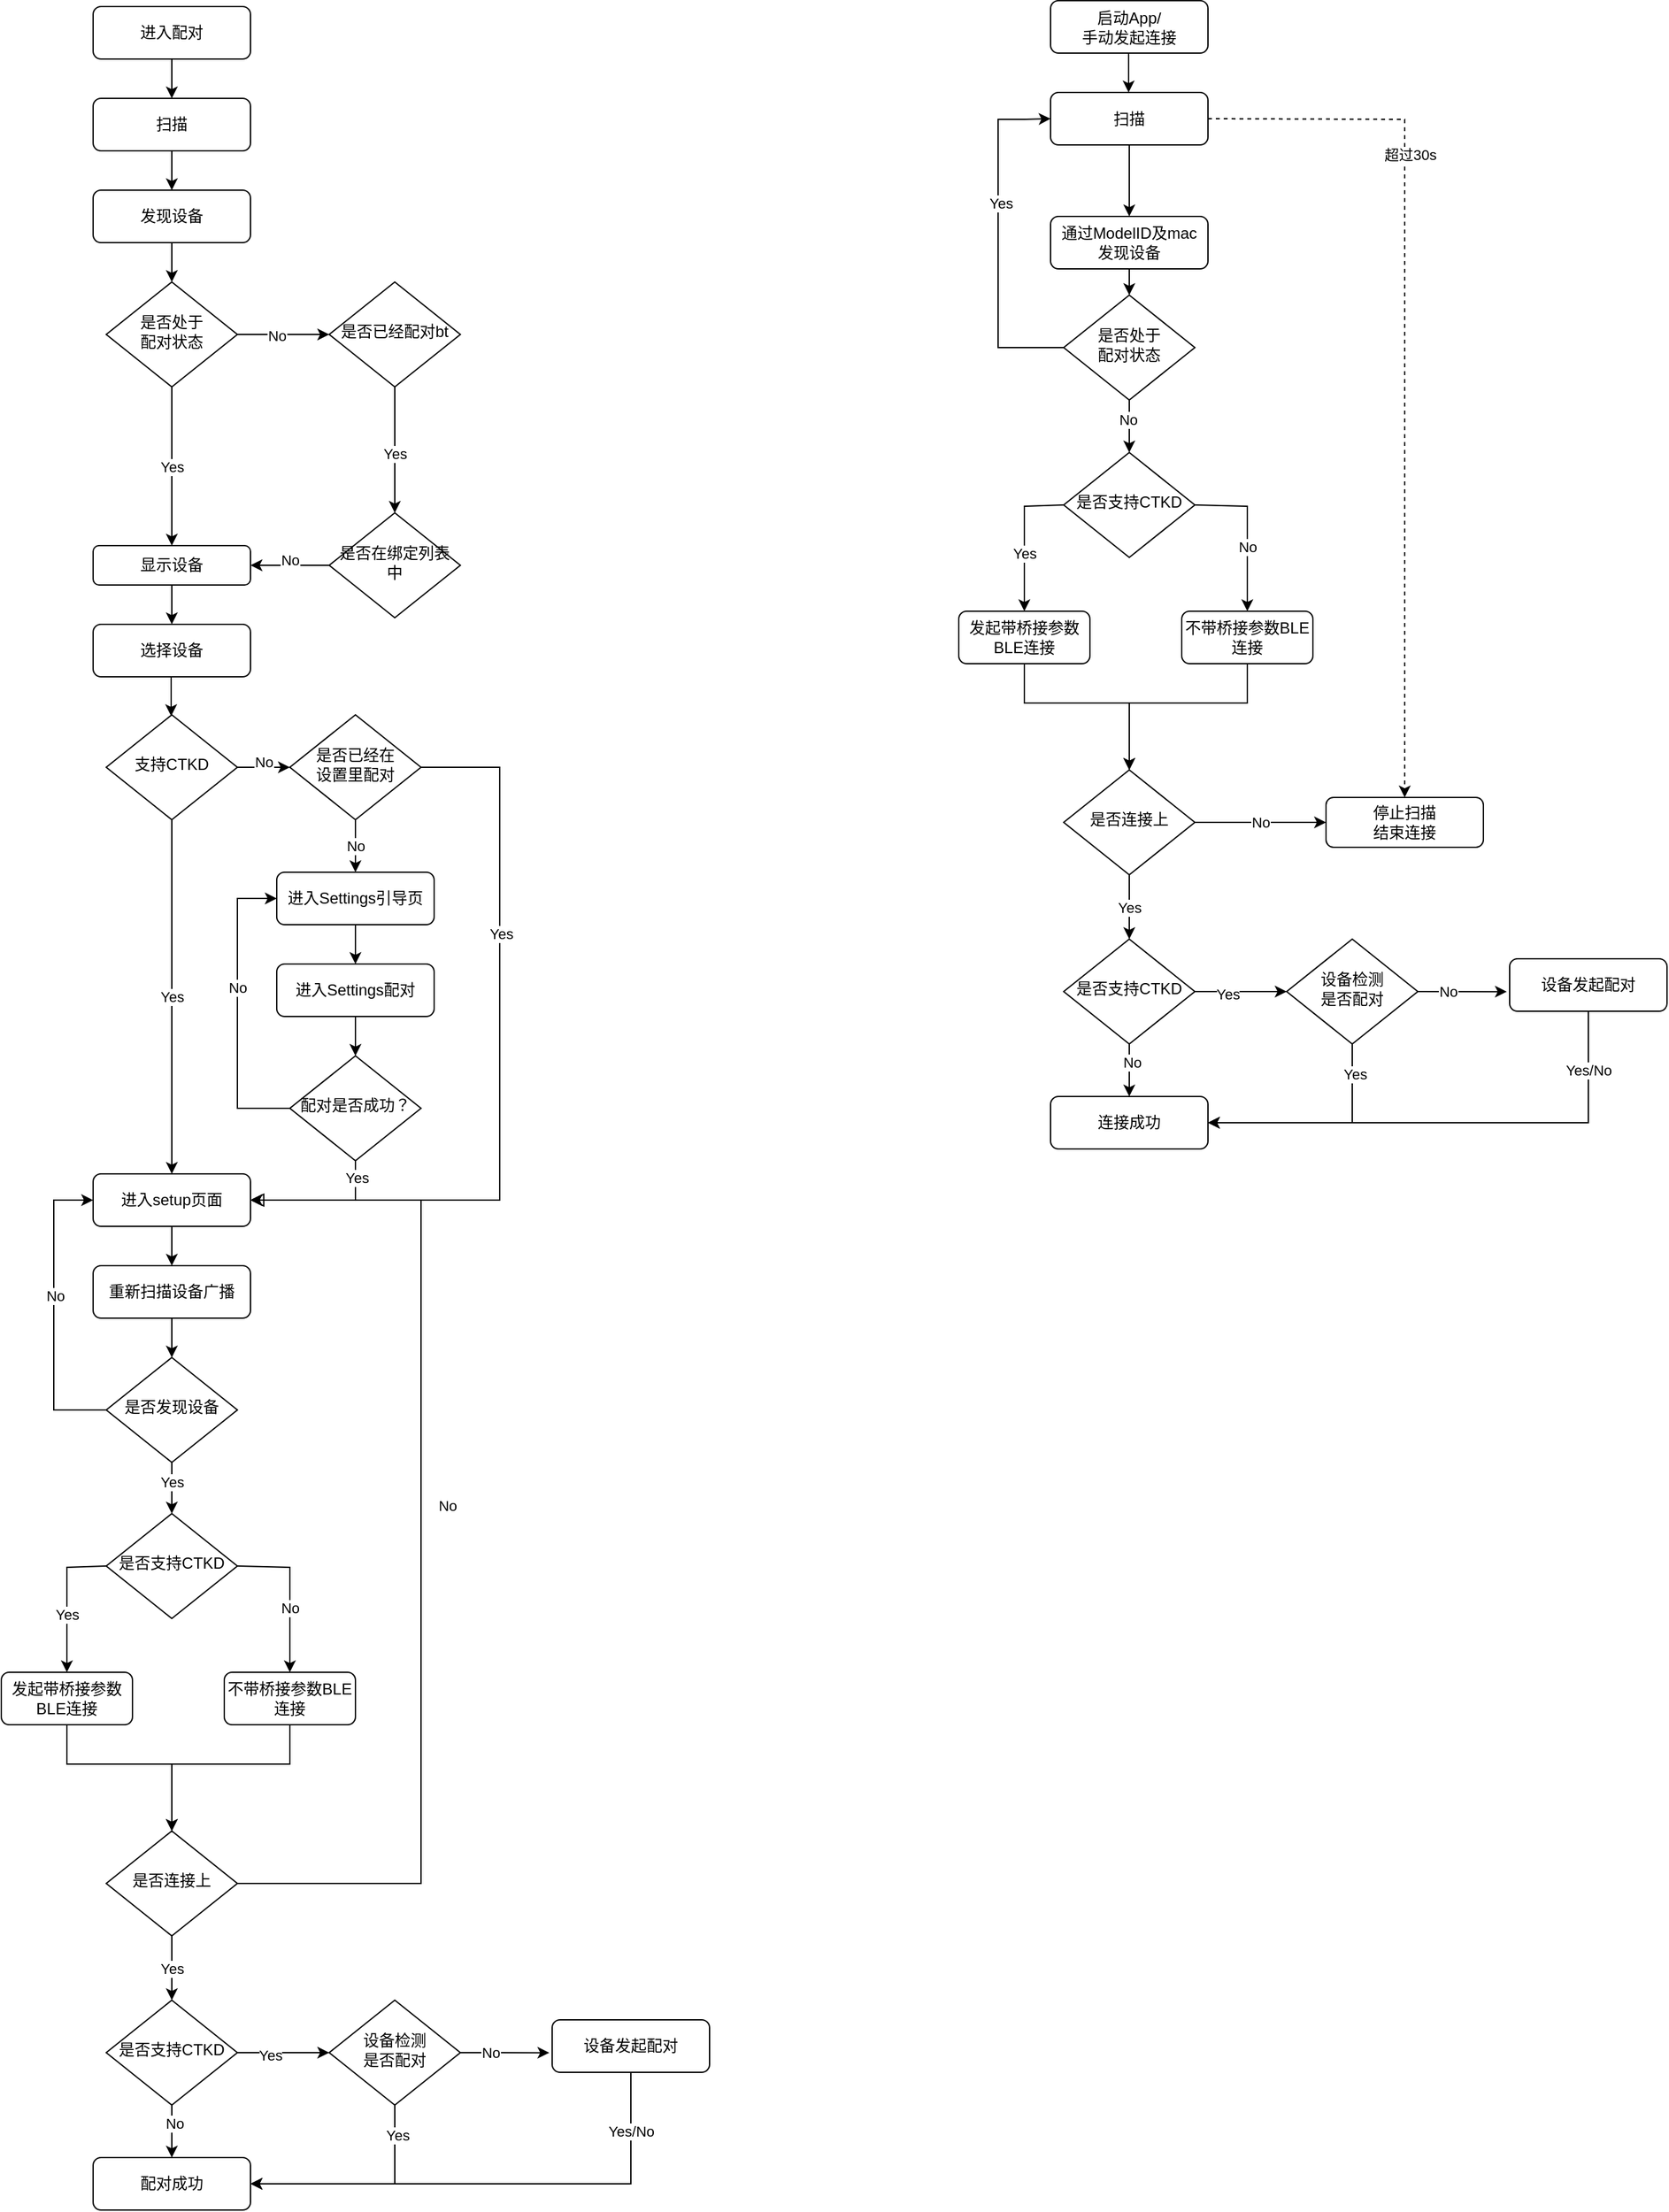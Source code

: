 <mxfile version="20.2.6" type="github">
  <diagram id="C5RBs43oDa-KdzZeNtuy" name="Page-1">
    <mxGraphModel dx="1826" dy="659" grid="1" gridSize="10" guides="1" tooltips="1" connect="1" arrows="1" fold="1" page="1" pageScale="1" pageWidth="827" pageHeight="1169" math="0" shadow="0">
      <root>
        <mxCell id="WIyWlLk6GJQsqaUBKTNV-0" />
        <mxCell id="WIyWlLk6GJQsqaUBKTNV-1" parent="WIyWlLk6GJQsqaUBKTNV-0" />
        <mxCell id="WIyWlLk6GJQsqaUBKTNV-3" value="进入配对" style="rounded=1;whiteSpace=wrap;html=1;fontSize=12;glass=0;strokeWidth=1;shadow=0;" parent="WIyWlLk6GJQsqaUBKTNV-1" vertex="1">
          <mxGeometry x="50" y="20" width="120" height="40" as="geometry" />
        </mxCell>
        <mxCell id="WIyWlLk6GJQsqaUBKTNV-7" value="扫描" style="rounded=1;whiteSpace=wrap;html=1;fontSize=12;glass=0;strokeWidth=1;shadow=0;" parent="WIyWlLk6GJQsqaUBKTNV-1" vertex="1">
          <mxGeometry x="50" y="90" width="120" height="40" as="geometry" />
        </mxCell>
        <mxCell id="WIyWlLk6GJQsqaUBKTNV-12" value="发现设备" style="rounded=1;whiteSpace=wrap;html=1;fontSize=12;glass=0;strokeWidth=1;shadow=0;" parent="WIyWlLk6GJQsqaUBKTNV-1" vertex="1">
          <mxGeometry x="50" y="160" width="120" height="40" as="geometry" />
        </mxCell>
        <mxCell id="JDahFaJjdOal1qp7ZXFm-0" value="进入setup页面" style="rounded=1;whiteSpace=wrap;html=1;fontSize=12;glass=0;strokeWidth=1;shadow=0;" parent="WIyWlLk6GJQsqaUBKTNV-1" vertex="1">
          <mxGeometry x="50" y="910" width="120" height="40" as="geometry" />
        </mxCell>
        <mxCell id="JDahFaJjdOal1qp7ZXFm-1" value="选择设备" style="rounded=1;whiteSpace=wrap;html=1;fontSize=12;glass=0;strokeWidth=1;shadow=0;" parent="WIyWlLk6GJQsqaUBKTNV-1" vertex="1">
          <mxGeometry x="50" y="491" width="120" height="40" as="geometry" />
        </mxCell>
        <mxCell id="JDahFaJjdOal1qp7ZXFm-2" value="发起带桥接参数BLE连接" style="rounded=1;whiteSpace=wrap;html=1;fontSize=12;glass=0;strokeWidth=1;shadow=0;" parent="WIyWlLk6GJQsqaUBKTNV-1" vertex="1">
          <mxGeometry x="-20" y="1290" width="100" height="40" as="geometry" />
        </mxCell>
        <mxCell id="JDahFaJjdOal1qp7ZXFm-3" value="设备发起配对" style="rounded=1;whiteSpace=wrap;html=1;fontSize=12;glass=0;strokeWidth=1;shadow=0;" parent="WIyWlLk6GJQsqaUBKTNV-1" vertex="1">
          <mxGeometry x="400" y="1555" width="120" height="40" as="geometry" />
        </mxCell>
        <mxCell id="JDahFaJjdOal1qp7ZXFm-4" value="是否连接上" style="rhombus;whiteSpace=wrap;html=1;shadow=0;fontFamily=Helvetica;fontSize=12;align=center;strokeWidth=1;spacing=6;spacingTop=-4;" parent="WIyWlLk6GJQsqaUBKTNV-1" vertex="1">
          <mxGeometry x="60" y="1411" width="100" height="80" as="geometry" />
        </mxCell>
        <mxCell id="JDahFaJjdOal1qp7ZXFm-11" value="No" style="rounded=0;html=1;jettySize=auto;orthogonalLoop=1;fontSize=11;endArrow=block;endFill=0;endSize=8;strokeWidth=1;shadow=0;labelBackgroundColor=none;edgeStyle=orthogonalEdgeStyle;entryX=1;entryY=0.5;entryDx=0;entryDy=0;exitX=1;exitY=0.5;exitDx=0;exitDy=0;" parent="WIyWlLk6GJQsqaUBKTNV-1" source="JDahFaJjdOal1qp7ZXFm-4" target="JDahFaJjdOal1qp7ZXFm-0" edge="1">
          <mxGeometry x="0.083" y="-20" relative="1" as="geometry">
            <mxPoint as="offset" />
            <mxPoint x="410" y="1070" as="sourcePoint" />
            <mxPoint x="320" y="940" as="targetPoint" />
            <Array as="points">
              <mxPoint x="300" y="1451" />
              <mxPoint x="300" y="930" />
            </Array>
          </mxGeometry>
        </mxCell>
        <mxCell id="JDahFaJjdOal1qp7ZXFm-13" value="" style="endArrow=classic;html=1;rounded=0;exitX=0.5;exitY=1;exitDx=0;exitDy=0;entryX=0.5;entryY=0;entryDx=0;entryDy=0;" parent="WIyWlLk6GJQsqaUBKTNV-1" edge="1">
          <mxGeometry width="50" height="50" relative="1" as="geometry">
            <mxPoint x="109.5" y="531" as="sourcePoint" />
            <mxPoint x="109.5" y="561" as="targetPoint" />
          </mxGeometry>
        </mxCell>
        <mxCell id="JDahFaJjdOal1qp7ZXFm-15" value="" style="endArrow=classic;html=1;rounded=0;exitX=0.5;exitY=1;exitDx=0;exitDy=0;" parent="WIyWlLk6GJQsqaUBKTNV-1" source="JDahFaJjdOal1qp7ZXFm-0" edge="1">
          <mxGeometry width="50" height="50" relative="1" as="geometry">
            <mxPoint x="109.5" y="960" as="sourcePoint" />
            <mxPoint x="110" y="980" as="targetPoint" />
          </mxGeometry>
        </mxCell>
        <mxCell id="JDahFaJjdOal1qp7ZXFm-17" value="" style="endArrow=classic;html=1;rounded=0;entryX=0.5;entryY=0;entryDx=0;entryDy=0;exitX=0.5;exitY=1;exitDx=0;exitDy=0;" parent="WIyWlLk6GJQsqaUBKTNV-1" source="JDahFaJjdOal1qp7ZXFm-2" target="JDahFaJjdOal1qp7ZXFm-4" edge="1">
          <mxGeometry width="50" height="50" relative="1" as="geometry">
            <mxPoint x="40" y="1451" as="sourcePoint" />
            <mxPoint x="50" y="1421" as="targetPoint" />
            <Array as="points">
              <mxPoint x="30" y="1360" />
              <mxPoint x="110" y="1360" />
            </Array>
          </mxGeometry>
        </mxCell>
        <mxCell id="JDahFaJjdOal1qp7ZXFm-18" value="" style="endArrow=classic;html=1;rounded=0;exitX=0.5;exitY=1;exitDx=0;exitDy=0;entryX=0.5;entryY=0;entryDx=0;entryDy=0;" parent="WIyWlLk6GJQsqaUBKTNV-1" edge="1" target="WIyWlLk6GJQsqaUBKTNV-12" source="WIyWlLk6GJQsqaUBKTNV-7">
          <mxGeometry width="50" height="50" relative="1" as="geometry">
            <mxPoint x="109.5" y="190" as="sourcePoint" />
            <mxPoint x="109.5" y="220" as="targetPoint" />
            <Array as="points" />
          </mxGeometry>
        </mxCell>
        <mxCell id="JDahFaJjdOal1qp7ZXFm-19" value="" style="endArrow=classic;html=1;rounded=0;exitX=0.5;exitY=1;exitDx=0;exitDy=0;entryX=0.5;entryY=0;entryDx=0;entryDy=0;" parent="WIyWlLk6GJQsqaUBKTNV-1" edge="1" target="WIyWlLk6GJQsqaUBKTNV-7" source="WIyWlLk6GJQsqaUBKTNV-3">
          <mxGeometry width="50" height="50" relative="1" as="geometry">
            <mxPoint x="100" y="80" as="sourcePoint" />
            <mxPoint x="100" y="110" as="targetPoint" />
            <Array as="points">
              <mxPoint x="110" y="90" />
            </Array>
          </mxGeometry>
        </mxCell>
        <mxCell id="JDahFaJjdOal1qp7ZXFm-22" value="" style="edgeStyle=orthogonalEdgeStyle;rounded=0;orthogonalLoop=1;jettySize=auto;html=1;exitX=1;exitY=0.5;exitDx=0;exitDy=0;entryX=0;entryY=0.5;entryDx=0;entryDy=0;" parent="WIyWlLk6GJQsqaUBKTNV-1" source="qtjBb-sVMUCp3kseucAO-53" edge="1" target="JDahFaJjdOal1qp7ZXFm-20">
          <mxGeometry relative="1" as="geometry">
            <mxPoint x="270" y="1480" as="sourcePoint" />
            <mxPoint x="269.5" y="1520" as="targetPoint" />
          </mxGeometry>
        </mxCell>
        <mxCell id="JDahFaJjdOal1qp7ZXFm-26" value="Yes" style="edgeLabel;html=1;align=center;verticalAlign=middle;resizable=0;points=[];" parent="JDahFaJjdOal1qp7ZXFm-22" vertex="1" connectable="0">
          <mxGeometry x="-0.284" y="-1" relative="1" as="geometry">
            <mxPoint y="1" as="offset" />
          </mxGeometry>
        </mxCell>
        <mxCell id="JDahFaJjdOal1qp7ZXFm-20" value="设备检测&lt;br&gt;是否配对" style="rhombus;whiteSpace=wrap;html=1;shadow=0;fontFamily=Helvetica;fontSize=12;align=center;strokeWidth=1;spacing=6;spacingTop=-4;" parent="WIyWlLk6GJQsqaUBKTNV-1" vertex="1">
          <mxGeometry x="230" y="1540" width="100" height="80" as="geometry" />
        </mxCell>
        <mxCell id="JDahFaJjdOal1qp7ZXFm-27" value="" style="endArrow=classic;html=1;rounded=0;exitX=1;exitY=0.5;exitDx=0;exitDy=0;entryX=-0.018;entryY=0.627;entryDx=0;entryDy=0;entryPerimeter=0;" parent="WIyWlLk6GJQsqaUBKTNV-1" source="JDahFaJjdOal1qp7ZXFm-20" target="JDahFaJjdOal1qp7ZXFm-3" edge="1">
          <mxGeometry width="50" height="50" relative="1" as="geometry">
            <mxPoint x="350" y="1580" as="sourcePoint" />
            <mxPoint x="370" y="1560" as="targetPoint" />
          </mxGeometry>
        </mxCell>
        <mxCell id="JDahFaJjdOal1qp7ZXFm-29" value="No" style="edgeLabel;html=1;align=center;verticalAlign=middle;resizable=0;points=[];" parent="JDahFaJjdOal1qp7ZXFm-27" vertex="1" connectable="0">
          <mxGeometry x="-0.32" y="1" relative="1" as="geometry">
            <mxPoint y="1" as="offset" />
          </mxGeometry>
        </mxCell>
        <mxCell id="JDahFaJjdOal1qp7ZXFm-30" value="" style="endArrow=classic;html=1;rounded=0;exitX=0.5;exitY=1;exitDx=0;exitDy=0;" parent="WIyWlLk6GJQsqaUBKTNV-1" source="JDahFaJjdOal1qp7ZXFm-3" edge="1">
          <mxGeometry width="50" height="50" relative="1" as="geometry">
            <mxPoint x="430" y="1580" as="sourcePoint" />
            <mxPoint x="170" y="1680" as="targetPoint" />
            <Array as="points">
              <mxPoint x="460" y="1680" />
            </Array>
          </mxGeometry>
        </mxCell>
        <mxCell id="JDahFaJjdOal1qp7ZXFm-31" value="Yes/No" style="edgeLabel;html=1;align=center;verticalAlign=middle;resizable=0;points=[];" parent="JDahFaJjdOal1qp7ZXFm-30" vertex="1" connectable="0">
          <mxGeometry x="-0.439" y="-1" relative="1" as="geometry">
            <mxPoint x="20" y="-39" as="offset" />
          </mxGeometry>
        </mxCell>
        <mxCell id="JDahFaJjdOal1qp7ZXFm-32" value="启动App/&lt;br&gt;手动发起连接" style="rounded=1;whiteSpace=wrap;html=1;fontSize=12;glass=0;strokeWidth=1;shadow=0;" parent="WIyWlLk6GJQsqaUBKTNV-1" vertex="1">
          <mxGeometry x="780" y="15.5" width="120" height="40" as="geometry" />
        </mxCell>
        <mxCell id="JDahFaJjdOal1qp7ZXFm-33" value="扫描" style="rounded=1;whiteSpace=wrap;html=1;fontSize=12;glass=0;strokeWidth=1;shadow=0;" parent="WIyWlLk6GJQsqaUBKTNV-1" vertex="1">
          <mxGeometry x="780" y="85.5" width="120" height="40" as="geometry" />
        </mxCell>
        <mxCell id="JDahFaJjdOal1qp7ZXFm-34" value="通过ModelID及mac&lt;br&gt;发现设备" style="rounded=1;whiteSpace=wrap;html=1;fontSize=12;glass=0;strokeWidth=1;shadow=0;" parent="WIyWlLk6GJQsqaUBKTNV-1" vertex="1">
          <mxGeometry x="780" y="180" width="120" height="40" as="geometry" />
        </mxCell>
        <mxCell id="JDahFaJjdOal1qp7ZXFm-44" value="" style="endArrow=classic;html=1;rounded=0;exitX=0.5;exitY=1;exitDx=0;exitDy=0;entryX=0.5;entryY=0;entryDx=0;entryDy=0;" parent="WIyWlLk6GJQsqaUBKTNV-1" source="JDahFaJjdOal1qp7ZXFm-34" edge="1">
          <mxGeometry width="50" height="50" relative="1" as="geometry">
            <mxPoint x="940" y="290" as="sourcePoint" />
            <mxPoint x="840" y="240" as="targetPoint" />
          </mxGeometry>
        </mxCell>
        <mxCell id="JDahFaJjdOal1qp7ZXFm-49" value="" style="endArrow=classic;html=1;rounded=0;exitX=0.5;exitY=1;exitDx=0;exitDy=0;entryX=0.5;entryY=0;entryDx=0;entryDy=0;" parent="WIyWlLk6GJQsqaUBKTNV-1" edge="1">
          <mxGeometry width="50" height="50" relative="1" as="geometry">
            <mxPoint x="839.5" y="55.5" as="sourcePoint" />
            <mxPoint x="839.5" y="85.5" as="targetPoint" />
          </mxGeometry>
        </mxCell>
        <mxCell id="qtjBb-sVMUCp3kseucAO-0" value="是否处于&lt;br&gt;配对状态" style="rhombus;whiteSpace=wrap;html=1;shadow=0;fontFamily=Helvetica;fontSize=12;align=center;strokeWidth=1;spacing=6;spacingTop=-4;" vertex="1" parent="WIyWlLk6GJQsqaUBKTNV-1">
          <mxGeometry x="60" y="230" width="100" height="80" as="geometry" />
        </mxCell>
        <mxCell id="qtjBb-sVMUCp3kseucAO-1" value="" style="endArrow=classic;html=1;rounded=0;exitX=0.5;exitY=1;exitDx=0;exitDy=0;entryX=0.5;entryY=0;entryDx=0;entryDy=0;" edge="1" parent="WIyWlLk6GJQsqaUBKTNV-1" source="WIyWlLk6GJQsqaUBKTNV-12" target="qtjBb-sVMUCp3kseucAO-0">
          <mxGeometry width="50" height="50" relative="1" as="geometry">
            <mxPoint x="120" y="140" as="sourcePoint" />
            <mxPoint x="120" y="170" as="targetPoint" />
            <Array as="points" />
          </mxGeometry>
        </mxCell>
        <mxCell id="qtjBb-sVMUCp3kseucAO-6" value="是否已经配对bt" style="rhombus;whiteSpace=wrap;html=1;shadow=0;fontFamily=Helvetica;fontSize=12;align=center;strokeWidth=1;spacing=6;spacingTop=-4;" vertex="1" parent="WIyWlLk6GJQsqaUBKTNV-1">
          <mxGeometry x="230" y="230" width="100" height="80" as="geometry" />
        </mxCell>
        <mxCell id="qtjBb-sVMUCp3kseucAO-7" value="显示设备" style="rounded=1;whiteSpace=wrap;html=1;fontSize=12;glass=0;strokeWidth=1;shadow=0;" vertex="1" parent="WIyWlLk6GJQsqaUBKTNV-1">
          <mxGeometry x="50" y="431" width="120" height="30" as="geometry" />
        </mxCell>
        <mxCell id="qtjBb-sVMUCp3kseucAO-8" value="" style="endArrow=classic;html=1;rounded=0;exitX=0.5;exitY=1;exitDx=0;exitDy=0;entryX=0.5;entryY=0;entryDx=0;entryDy=0;" edge="1" parent="WIyWlLk6GJQsqaUBKTNV-1" source="qtjBb-sVMUCp3kseucAO-7" target="JDahFaJjdOal1qp7ZXFm-1">
          <mxGeometry width="50" height="50" relative="1" as="geometry">
            <mxPoint x="130" y="466" as="sourcePoint" />
            <mxPoint x="130" y="496" as="targetPoint" />
          </mxGeometry>
        </mxCell>
        <mxCell id="qtjBb-sVMUCp3kseucAO-9" value="Yes" style="endArrow=classic;html=1;rounded=0;entryX=0.5;entryY=0;entryDx=0;entryDy=0;" edge="1" parent="WIyWlLk6GJQsqaUBKTNV-1" target="qtjBb-sVMUCp3kseucAO-7">
          <mxGeometry width="50" height="50" relative="1" as="geometry">
            <mxPoint x="110" y="310" as="sourcePoint" />
            <mxPoint x="110" y="350" as="targetPoint" />
            <Array as="points">
              <mxPoint x="110" y="310" />
            </Array>
          </mxGeometry>
        </mxCell>
        <mxCell id="qtjBb-sVMUCp3kseucAO-10" value="" style="endArrow=classic;html=1;rounded=0;exitX=1;exitY=0.5;exitDx=0;exitDy=0;entryX=0;entryY=0.5;entryDx=0;entryDy=0;" edge="1" parent="WIyWlLk6GJQsqaUBKTNV-1" source="qtjBb-sVMUCp3kseucAO-0" target="qtjBb-sVMUCp3kseucAO-6">
          <mxGeometry width="50" height="50" relative="1" as="geometry">
            <mxPoint x="240" y="450" as="sourcePoint" />
            <mxPoint x="290" y="400" as="targetPoint" />
          </mxGeometry>
        </mxCell>
        <mxCell id="qtjBb-sVMUCp3kseucAO-12" value="No" style="edgeLabel;html=1;align=center;verticalAlign=middle;resizable=0;points=[];" vertex="1" connectable="0" parent="qtjBb-sVMUCp3kseucAO-10">
          <mxGeometry x="-0.15" relative="1" as="geometry">
            <mxPoint y="1" as="offset" />
          </mxGeometry>
        </mxCell>
        <mxCell id="qtjBb-sVMUCp3kseucAO-11" value="" style="endArrow=classic;html=1;rounded=0;exitX=0.5;exitY=1;exitDx=0;exitDy=0;entryX=0.5;entryY=0;entryDx=0;entryDy=0;" edge="1" parent="WIyWlLk6GJQsqaUBKTNV-1" source="qtjBb-sVMUCp3kseucAO-6" target="qtjBb-sVMUCp3kseucAO-14">
          <mxGeometry width="50" height="50" relative="1" as="geometry">
            <mxPoint x="240" y="450" as="sourcePoint" />
            <mxPoint x="290" y="400" as="targetPoint" />
            <Array as="points">
              <mxPoint x="280" y="365" />
            </Array>
          </mxGeometry>
        </mxCell>
        <mxCell id="qtjBb-sVMUCp3kseucAO-13" value="Yes" style="edgeLabel;html=1;align=center;verticalAlign=middle;resizable=0;points=[];" vertex="1" connectable="0" parent="qtjBb-sVMUCp3kseucAO-11">
          <mxGeometry x="-0.578" y="-2" relative="1" as="geometry">
            <mxPoint x="2" y="30" as="offset" />
          </mxGeometry>
        </mxCell>
        <mxCell id="qtjBb-sVMUCp3kseucAO-14" value="是否在绑定列表中" style="rhombus;whiteSpace=wrap;html=1;shadow=0;fontFamily=Helvetica;fontSize=12;align=center;strokeWidth=1;spacing=6;spacingTop=-4;" vertex="1" parent="WIyWlLk6GJQsqaUBKTNV-1">
          <mxGeometry x="230" y="406" width="100" height="80" as="geometry" />
        </mxCell>
        <mxCell id="qtjBb-sVMUCp3kseucAO-15" value="" style="endArrow=classic;html=1;rounded=0;exitX=0;exitY=0.5;exitDx=0;exitDy=0;entryX=1;entryY=0.5;entryDx=0;entryDy=0;" edge="1" parent="WIyWlLk6GJQsqaUBKTNV-1" source="qtjBb-sVMUCp3kseucAO-14" target="qtjBb-sVMUCp3kseucAO-7">
          <mxGeometry width="50" height="50" relative="1" as="geometry">
            <mxPoint x="240" y="440" as="sourcePoint" />
            <mxPoint x="290" y="390" as="targetPoint" />
          </mxGeometry>
        </mxCell>
        <mxCell id="qtjBb-sVMUCp3kseucAO-16" value="No" style="edgeLabel;html=1;align=center;verticalAlign=middle;resizable=0;points=[];" vertex="1" connectable="0" parent="qtjBb-sVMUCp3kseucAO-15">
          <mxGeometry y="-4" relative="1" as="geometry">
            <mxPoint as="offset" />
          </mxGeometry>
        </mxCell>
        <mxCell id="qtjBb-sVMUCp3kseucAO-17" value="支持CTKD" style="rhombus;whiteSpace=wrap;html=1;shadow=0;fontFamily=Helvetica;fontSize=12;align=center;strokeWidth=1;spacing=6;spacingTop=-4;" vertex="1" parent="WIyWlLk6GJQsqaUBKTNV-1">
          <mxGeometry x="60" y="560" width="100" height="80" as="geometry" />
        </mxCell>
        <mxCell id="qtjBb-sVMUCp3kseucAO-18" value="Yes" style="endArrow=classic;html=1;rounded=0;exitX=0.5;exitY=1;exitDx=0;exitDy=0;entryX=0.5;entryY=0;entryDx=0;entryDy=0;" edge="1" parent="WIyWlLk6GJQsqaUBKTNV-1" source="qtjBb-sVMUCp3kseucAO-17" target="JDahFaJjdOal1qp7ZXFm-0">
          <mxGeometry width="50" height="50" relative="1" as="geometry">
            <mxPoint x="119.5" y="541" as="sourcePoint" />
            <mxPoint x="119.5" y="571" as="targetPoint" />
          </mxGeometry>
        </mxCell>
        <mxCell id="qtjBb-sVMUCp3kseucAO-19" value="进入Settings引导页" style="rounded=1;whiteSpace=wrap;html=1;fontSize=12;glass=0;strokeWidth=1;shadow=0;" vertex="1" parent="WIyWlLk6GJQsqaUBKTNV-1">
          <mxGeometry x="190" y="680" width="120" height="40" as="geometry" />
        </mxCell>
        <mxCell id="qtjBb-sVMUCp3kseucAO-20" value="是否已经在&lt;br&gt;设置里配对" style="rhombus;whiteSpace=wrap;html=1;shadow=0;fontFamily=Helvetica;fontSize=12;align=center;strokeWidth=1;spacing=6;spacingTop=-4;" vertex="1" parent="WIyWlLk6GJQsqaUBKTNV-1">
          <mxGeometry x="200" y="560" width="100" height="80" as="geometry" />
        </mxCell>
        <mxCell id="qtjBb-sVMUCp3kseucAO-22" value="进入Settings配对" style="rounded=1;whiteSpace=wrap;html=1;fontSize=12;glass=0;strokeWidth=1;shadow=0;" vertex="1" parent="WIyWlLk6GJQsqaUBKTNV-1">
          <mxGeometry x="190" y="750" width="120" height="40" as="geometry" />
        </mxCell>
        <mxCell id="qtjBb-sVMUCp3kseucAO-23" value="" style="endArrow=classic;html=1;rounded=0;exitX=1;exitY=0.5;exitDx=0;exitDy=0;" edge="1" parent="WIyWlLk6GJQsqaUBKTNV-1" source="qtjBb-sVMUCp3kseucAO-17" target="qtjBb-sVMUCp3kseucAO-20">
          <mxGeometry width="50" height="50" relative="1" as="geometry">
            <mxPoint x="210" y="770" as="sourcePoint" />
            <mxPoint x="260" y="720" as="targetPoint" />
          </mxGeometry>
        </mxCell>
        <mxCell id="qtjBb-sVMUCp3kseucAO-121" value="No" style="edgeLabel;html=1;align=center;verticalAlign=middle;resizable=0;points=[];" vertex="1" connectable="0" parent="qtjBb-sVMUCp3kseucAO-23">
          <mxGeometry x="-0.006" y="4" relative="1" as="geometry">
            <mxPoint as="offset" />
          </mxGeometry>
        </mxCell>
        <mxCell id="qtjBb-sVMUCp3kseucAO-24" value="" style="endArrow=classic;html=1;rounded=0;exitX=1;exitY=0.5;exitDx=0;exitDy=0;entryX=1;entryY=0.5;entryDx=0;entryDy=0;" edge="1" parent="WIyWlLk6GJQsqaUBKTNV-1" source="qtjBb-sVMUCp3kseucAO-20" target="JDahFaJjdOal1qp7ZXFm-0">
          <mxGeometry width="50" height="50" relative="1" as="geometry">
            <mxPoint x="210" y="770" as="sourcePoint" />
            <mxPoint x="260" y="720" as="targetPoint" />
            <Array as="points">
              <mxPoint x="360" y="600" />
              <mxPoint x="360" y="930" />
            </Array>
          </mxGeometry>
        </mxCell>
        <mxCell id="qtjBb-sVMUCp3kseucAO-25" value="Yes" style="edgeLabel;html=1;align=center;verticalAlign=middle;resizable=0;points=[];" vertex="1" connectable="0" parent="qtjBb-sVMUCp3kseucAO-24">
          <mxGeometry x="-0.357" y="1" relative="1" as="geometry">
            <mxPoint as="offset" />
          </mxGeometry>
        </mxCell>
        <mxCell id="qtjBb-sVMUCp3kseucAO-26" value="No" style="endArrow=classic;html=1;rounded=0;exitX=0.5;exitY=1;exitDx=0;exitDy=0;entryX=0.5;entryY=0;entryDx=0;entryDy=0;" edge="1" parent="WIyWlLk6GJQsqaUBKTNV-1" source="qtjBb-sVMUCp3kseucAO-20" target="qtjBb-sVMUCp3kseucAO-19">
          <mxGeometry width="50" height="50" relative="1" as="geometry">
            <mxPoint x="210" y="770" as="sourcePoint" />
            <mxPoint x="260" y="720" as="targetPoint" />
          </mxGeometry>
        </mxCell>
        <mxCell id="qtjBb-sVMUCp3kseucAO-27" value="" style="endArrow=classic;html=1;rounded=0;exitX=0.5;exitY=1;exitDx=0;exitDy=0;entryX=0.5;entryY=0;entryDx=0;entryDy=0;" edge="1" parent="WIyWlLk6GJQsqaUBKTNV-1" source="qtjBb-sVMUCp3kseucAO-19" target="qtjBb-sVMUCp3kseucAO-22">
          <mxGeometry width="50" height="50" relative="1" as="geometry">
            <mxPoint x="210" y="770" as="sourcePoint" />
            <mxPoint x="260" y="720" as="targetPoint" />
          </mxGeometry>
        </mxCell>
        <mxCell id="qtjBb-sVMUCp3kseucAO-28" value="配对是否成功？" style="rhombus;whiteSpace=wrap;html=1;shadow=0;fontFamily=Helvetica;fontSize=12;align=center;strokeWidth=1;spacing=6;spacingTop=-4;" vertex="1" parent="WIyWlLk6GJQsqaUBKTNV-1">
          <mxGeometry x="200" y="820" width="100" height="80" as="geometry" />
        </mxCell>
        <mxCell id="qtjBb-sVMUCp3kseucAO-29" value="" style="endArrow=classic;html=1;rounded=0;exitX=0.5;exitY=1;exitDx=0;exitDy=0;" edge="1" parent="WIyWlLk6GJQsqaUBKTNV-1" source="qtjBb-sVMUCp3kseucAO-28">
          <mxGeometry width="50" height="50" relative="1" as="geometry">
            <mxPoint x="210" y="830" as="sourcePoint" />
            <mxPoint x="170" y="930" as="targetPoint" />
            <Array as="points">
              <mxPoint x="250" y="930" />
            </Array>
          </mxGeometry>
        </mxCell>
        <mxCell id="qtjBb-sVMUCp3kseucAO-30" value="Yes" style="edgeLabel;html=1;align=center;verticalAlign=middle;resizable=0;points=[];" vertex="1" connectable="0" parent="qtjBb-sVMUCp3kseucAO-29">
          <mxGeometry x="-0.773" y="1" relative="1" as="geometry">
            <mxPoint as="offset" />
          </mxGeometry>
        </mxCell>
        <mxCell id="qtjBb-sVMUCp3kseucAO-32" value="" style="endArrow=classic;html=1;rounded=0;entryX=0.5;entryY=0;entryDx=0;entryDy=0;exitX=0.5;exitY=1;exitDx=0;exitDy=0;" edge="1" parent="WIyWlLk6GJQsqaUBKTNV-1" source="qtjBb-sVMUCp3kseucAO-22" target="qtjBb-sVMUCp3kseucAO-28">
          <mxGeometry width="50" height="50" relative="1" as="geometry">
            <mxPoint x="190" y="810" as="sourcePoint" />
            <mxPoint x="260" y="760" as="targetPoint" />
            <Array as="points">
              <mxPoint x="250" y="800" />
            </Array>
          </mxGeometry>
        </mxCell>
        <mxCell id="qtjBb-sVMUCp3kseucAO-33" value="" style="endArrow=classic;html=1;rounded=0;exitX=0;exitY=0.5;exitDx=0;exitDy=0;entryX=0;entryY=0.5;entryDx=0;entryDy=0;" edge="1" parent="WIyWlLk6GJQsqaUBKTNV-1" source="qtjBb-sVMUCp3kseucAO-28" target="qtjBb-sVMUCp3kseucAO-19">
          <mxGeometry width="50" height="50" relative="1" as="geometry">
            <mxPoint x="210" y="830" as="sourcePoint" />
            <mxPoint x="260" y="780" as="targetPoint" />
            <Array as="points">
              <mxPoint x="160" y="860" />
              <mxPoint x="160" y="700" />
            </Array>
          </mxGeometry>
        </mxCell>
        <mxCell id="qtjBb-sVMUCp3kseucAO-34" value="No" style="edgeLabel;html=1;align=center;verticalAlign=middle;resizable=0;points=[];" vertex="1" connectable="0" parent="qtjBb-sVMUCp3kseucAO-33">
          <mxGeometry x="0.161" relative="1" as="geometry">
            <mxPoint y="1" as="offset" />
          </mxGeometry>
        </mxCell>
        <mxCell id="qtjBb-sVMUCp3kseucAO-35" value="重新扫描设备广播" style="rounded=1;whiteSpace=wrap;html=1;" vertex="1" parent="WIyWlLk6GJQsqaUBKTNV-1">
          <mxGeometry x="50" y="980" width="120" height="40" as="geometry" />
        </mxCell>
        <mxCell id="qtjBb-sVMUCp3kseucAO-36" value="" style="endArrow=classic;html=1;rounded=0;exitX=0.5;exitY=1;exitDx=0;exitDy=0;entryX=0.5;entryY=0;entryDx=0;entryDy=0;" edge="1" parent="WIyWlLk6GJQsqaUBKTNV-1" source="qtjBb-sVMUCp3kseucAO-35" target="qtjBb-sVMUCp3kseucAO-37">
          <mxGeometry width="50" height="50" relative="1" as="geometry">
            <mxPoint x="120" y="1120" as="sourcePoint" />
            <mxPoint x="110" y="1070" as="targetPoint" />
            <Array as="points" />
          </mxGeometry>
        </mxCell>
        <mxCell id="qtjBb-sVMUCp3kseucAO-37" value="是否发现设备" style="rhombus;whiteSpace=wrap;html=1;shadow=0;fontFamily=Helvetica;fontSize=12;align=center;strokeWidth=1;spacing=6;spacingTop=-4;" vertex="1" parent="WIyWlLk6GJQsqaUBKTNV-1">
          <mxGeometry x="60" y="1050" width="100" height="80" as="geometry" />
        </mxCell>
        <mxCell id="qtjBb-sVMUCp3kseucAO-39" value="" style="endArrow=classic;html=1;rounded=0;exitX=0.5;exitY=1;exitDx=0;exitDy=0;entryX=0.5;entryY=0;entryDx=0;entryDy=0;" edge="1" parent="WIyWlLk6GJQsqaUBKTNV-1" source="qtjBb-sVMUCp3kseucAO-37" target="qtjBb-sVMUCp3kseucAO-45">
          <mxGeometry width="50" height="50" relative="1" as="geometry">
            <mxPoint x="120" y="1030" as="sourcePoint" />
            <mxPoint x="110" y="1160" as="targetPoint" />
            <Array as="points" />
          </mxGeometry>
        </mxCell>
        <mxCell id="qtjBb-sVMUCp3kseucAO-42" value="Yes" style="edgeLabel;html=1;align=center;verticalAlign=middle;resizable=0;points=[];" vertex="1" connectable="0" parent="qtjBb-sVMUCp3kseucAO-39">
          <mxGeometry x="-0.308" relative="1" as="geometry">
            <mxPoint y="1" as="offset" />
          </mxGeometry>
        </mxCell>
        <mxCell id="qtjBb-sVMUCp3kseucAO-40" value="" style="endArrow=classic;html=1;rounded=0;exitX=0;exitY=0.5;exitDx=0;exitDy=0;entryX=0;entryY=0.5;entryDx=0;entryDy=0;" edge="1" parent="WIyWlLk6GJQsqaUBKTNV-1" source="qtjBb-sVMUCp3kseucAO-37" target="JDahFaJjdOal1qp7ZXFm-0">
          <mxGeometry width="50" height="50" relative="1" as="geometry">
            <mxPoint x="130" y="1100" as="sourcePoint" />
            <mxPoint x="180" y="1050" as="targetPoint" />
            <Array as="points">
              <mxPoint x="20" y="1090" />
              <mxPoint x="20" y="1060" />
              <mxPoint x="20" y="930" />
            </Array>
          </mxGeometry>
        </mxCell>
        <mxCell id="qtjBb-sVMUCp3kseucAO-41" value="No" style="edgeLabel;html=1;align=center;verticalAlign=middle;resizable=0;points=[];" vertex="1" connectable="0" parent="qtjBb-sVMUCp3kseucAO-40">
          <mxGeometry x="0.109" y="-1" relative="1" as="geometry">
            <mxPoint as="offset" />
          </mxGeometry>
        </mxCell>
        <mxCell id="qtjBb-sVMUCp3kseucAO-43" value="是否处于&lt;br&gt;配对状态" style="rhombus;whiteSpace=wrap;html=1;shadow=0;fontFamily=Helvetica;fontSize=12;align=center;strokeWidth=1;spacing=6;spacingTop=-4;" vertex="1" parent="WIyWlLk6GJQsqaUBKTNV-1">
          <mxGeometry x="790" y="240" width="100" height="80" as="geometry" />
        </mxCell>
        <mxCell id="qtjBb-sVMUCp3kseucAO-44" value="" style="endArrow=classic;html=1;rounded=0;exitX=0.5;exitY=1;exitDx=0;exitDy=0;entryX=0.5;entryY=0;entryDx=0;entryDy=0;" edge="1" parent="WIyWlLk6GJQsqaUBKTNV-1" source="qtjBb-sVMUCp3kseucAO-43" target="qtjBb-sVMUCp3kseucAO-96">
          <mxGeometry width="50" height="50" relative="1" as="geometry">
            <mxPoint x="890" y="300" as="sourcePoint" />
            <mxPoint x="840" y="350" as="targetPoint" />
          </mxGeometry>
        </mxCell>
        <mxCell id="qtjBb-sVMUCp3kseucAO-120" value="No" style="edgeLabel;html=1;align=center;verticalAlign=middle;resizable=0;points=[];" vertex="1" connectable="0" parent="qtjBb-sVMUCp3kseucAO-44">
          <mxGeometry x="-0.283" y="-1" relative="1" as="geometry">
            <mxPoint as="offset" />
          </mxGeometry>
        </mxCell>
        <mxCell id="qtjBb-sVMUCp3kseucAO-45" value="是否支持CTKD" style="rhombus;whiteSpace=wrap;html=1;shadow=0;fontFamily=Helvetica;fontSize=12;align=center;strokeWidth=1;spacing=6;spacingTop=-4;" vertex="1" parent="WIyWlLk6GJQsqaUBKTNV-1">
          <mxGeometry x="60" y="1169" width="100" height="80" as="geometry" />
        </mxCell>
        <mxCell id="qtjBb-sVMUCp3kseucAO-46" value="不带桥接参数BLE连接" style="rounded=1;whiteSpace=wrap;html=1;fontSize=12;glass=0;strokeWidth=1;shadow=0;" vertex="1" parent="WIyWlLk6GJQsqaUBKTNV-1">
          <mxGeometry x="150" y="1290" width="100" height="40" as="geometry" />
        </mxCell>
        <mxCell id="qtjBb-sVMUCp3kseucAO-48" value="" style="endArrow=classic;html=1;rounded=0;entryX=0.5;entryY=0;entryDx=0;entryDy=0;exitX=0.5;exitY=1;exitDx=0;exitDy=0;" edge="1" parent="WIyWlLk6GJQsqaUBKTNV-1" source="qtjBb-sVMUCp3kseucAO-46" target="JDahFaJjdOal1qp7ZXFm-4">
          <mxGeometry width="50" height="50" relative="1" as="geometry">
            <mxPoint x="40" y="1340" as="sourcePoint" />
            <mxPoint x="120" y="1421" as="targetPoint" />
            <Array as="points">
              <mxPoint x="200" y="1360" />
              <mxPoint x="110" y="1360" />
            </Array>
          </mxGeometry>
        </mxCell>
        <mxCell id="qtjBb-sVMUCp3kseucAO-49" value="" style="endArrow=classic;html=1;rounded=0;exitX=1;exitY=0.5;exitDx=0;exitDy=0;entryX=0.5;entryY=0;entryDx=0;entryDy=0;" edge="1" parent="WIyWlLk6GJQsqaUBKTNV-1" source="qtjBb-sVMUCp3kseucAO-45" target="qtjBb-sVMUCp3kseucAO-46">
          <mxGeometry width="50" height="50" relative="1" as="geometry">
            <mxPoint x="110" y="1250" as="sourcePoint" />
            <mxPoint x="260" y="1340" as="targetPoint" />
            <Array as="points">
              <mxPoint x="200" y="1210" />
            </Array>
          </mxGeometry>
        </mxCell>
        <mxCell id="qtjBb-sVMUCp3kseucAO-50" value="No" style="edgeLabel;html=1;align=center;verticalAlign=middle;resizable=0;points=[];" vertex="1" connectable="0" parent="qtjBb-sVMUCp3kseucAO-49">
          <mxGeometry x="-0.145" y="-1" relative="1" as="geometry">
            <mxPoint x="1" y="19" as="offset" />
          </mxGeometry>
        </mxCell>
        <mxCell id="qtjBb-sVMUCp3kseucAO-51" value="" style="endArrow=classic;html=1;rounded=0;exitX=0;exitY=0.5;exitDx=0;exitDy=0;entryX=0.5;entryY=0;entryDx=0;entryDy=0;" edge="1" parent="WIyWlLk6GJQsqaUBKTNV-1" source="qtjBb-sVMUCp3kseucAO-45" target="JDahFaJjdOal1qp7ZXFm-2">
          <mxGeometry width="50" height="50" relative="1" as="geometry">
            <mxPoint x="170" y="1219" as="sourcePoint" />
            <mxPoint x="210" y="1300" as="targetPoint" />
            <Array as="points">
              <mxPoint x="30" y="1210" />
            </Array>
          </mxGeometry>
        </mxCell>
        <mxCell id="qtjBb-sVMUCp3kseucAO-52" value="Yes" style="edgeLabel;html=1;align=center;verticalAlign=middle;resizable=0;points=[];" vertex="1" connectable="0" parent="qtjBb-sVMUCp3kseucAO-51">
          <mxGeometry x="-0.145" y="-1" relative="1" as="geometry">
            <mxPoint x="1" y="19" as="offset" />
          </mxGeometry>
        </mxCell>
        <mxCell id="qtjBb-sVMUCp3kseucAO-53" value="是否支持CTKD" style="rhombus;whiteSpace=wrap;html=1;shadow=0;fontFamily=Helvetica;fontSize=12;align=center;strokeWidth=1;spacing=6;spacingTop=-4;" vertex="1" parent="WIyWlLk6GJQsqaUBKTNV-1">
          <mxGeometry x="60" y="1540" width="100" height="80" as="geometry" />
        </mxCell>
        <mxCell id="qtjBb-sVMUCp3kseucAO-54" value="Yes" style="endArrow=classic;html=1;rounded=0;exitX=0.5;exitY=1;exitDx=0;exitDy=0;entryX=0.5;entryY=0;entryDx=0;entryDy=0;" edge="1" parent="WIyWlLk6GJQsqaUBKTNV-1" source="JDahFaJjdOal1qp7ZXFm-4" target="qtjBb-sVMUCp3kseucAO-53">
          <mxGeometry width="50" height="50" relative="1" as="geometry">
            <mxPoint x="180" y="1580" as="sourcePoint" />
            <mxPoint x="230" y="1530" as="targetPoint" />
          </mxGeometry>
        </mxCell>
        <mxCell id="qtjBb-sVMUCp3kseucAO-55" value="配对成功" style="rounded=1;whiteSpace=wrap;html=1;fontSize=12;glass=0;strokeWidth=1;shadow=0;" vertex="1" parent="WIyWlLk6GJQsqaUBKTNV-1">
          <mxGeometry x="50" y="1660" width="120" height="40" as="geometry" />
        </mxCell>
        <mxCell id="qtjBb-sVMUCp3kseucAO-56" value="" style="endArrow=classic;html=1;rounded=0;exitX=0.5;exitY=1;exitDx=0;exitDy=0;entryX=0.5;entryY=0;entryDx=0;entryDy=0;" edge="1" parent="WIyWlLk6GJQsqaUBKTNV-1" source="qtjBb-sVMUCp3kseucAO-53" target="qtjBb-sVMUCp3kseucAO-55">
          <mxGeometry width="50" height="50" relative="1" as="geometry">
            <mxPoint x="180" y="1680" as="sourcePoint" />
            <mxPoint x="230" y="1630" as="targetPoint" />
          </mxGeometry>
        </mxCell>
        <mxCell id="qtjBb-sVMUCp3kseucAO-57" value="No" style="edgeLabel;html=1;align=center;verticalAlign=middle;resizable=0;points=[];" vertex="1" connectable="0" parent="qtjBb-sVMUCp3kseucAO-56">
          <mxGeometry x="-0.309" y="2" relative="1" as="geometry">
            <mxPoint as="offset" />
          </mxGeometry>
        </mxCell>
        <mxCell id="qtjBb-sVMUCp3kseucAO-58" value="" style="endArrow=classic;html=1;rounded=0;exitX=0.5;exitY=1;exitDx=0;exitDy=0;entryX=1;entryY=0.5;entryDx=0;entryDy=0;" edge="1" parent="WIyWlLk6GJQsqaUBKTNV-1" source="JDahFaJjdOal1qp7ZXFm-20" target="qtjBb-sVMUCp3kseucAO-55">
          <mxGeometry width="50" height="50" relative="1" as="geometry">
            <mxPoint x="260" y="1670" as="sourcePoint" />
            <mxPoint x="310" y="1620" as="targetPoint" />
            <Array as="points">
              <mxPoint x="280" y="1680" />
            </Array>
          </mxGeometry>
        </mxCell>
        <mxCell id="qtjBb-sVMUCp3kseucAO-59" value="Yes" style="edgeLabel;html=1;align=center;verticalAlign=middle;resizable=0;points=[];" vertex="1" connectable="0" parent="qtjBb-sVMUCp3kseucAO-58">
          <mxGeometry x="-0.735" y="2" relative="1" as="geometry">
            <mxPoint as="offset" />
          </mxGeometry>
        </mxCell>
        <mxCell id="qtjBb-sVMUCp3kseucAO-85" value="发起带桥接参数BLE连接" style="rounded=1;whiteSpace=wrap;html=1;fontSize=12;glass=0;strokeWidth=1;shadow=0;" vertex="1" parent="WIyWlLk6GJQsqaUBKTNV-1">
          <mxGeometry x="710" y="481" width="100" height="40" as="geometry" />
        </mxCell>
        <mxCell id="qtjBb-sVMUCp3kseucAO-86" value="设备发起配对" style="rounded=1;whiteSpace=wrap;html=1;fontSize=12;glass=0;strokeWidth=1;shadow=0;" vertex="1" parent="WIyWlLk6GJQsqaUBKTNV-1">
          <mxGeometry x="1130" y="746" width="120" height="40" as="geometry" />
        </mxCell>
        <mxCell id="qtjBb-sVMUCp3kseucAO-87" value="是否连接上" style="rhombus;whiteSpace=wrap;html=1;shadow=0;fontFamily=Helvetica;fontSize=12;align=center;strokeWidth=1;spacing=6;spacingTop=-4;" vertex="1" parent="WIyWlLk6GJQsqaUBKTNV-1">
          <mxGeometry x="790" y="602" width="100" height="80" as="geometry" />
        </mxCell>
        <mxCell id="qtjBb-sVMUCp3kseucAO-88" value="" style="endArrow=classic;html=1;rounded=0;entryX=0.5;entryY=0;entryDx=0;entryDy=0;exitX=0.5;exitY=1;exitDx=0;exitDy=0;" edge="1" parent="WIyWlLk6GJQsqaUBKTNV-1" target="qtjBb-sVMUCp3kseucAO-87">
          <mxGeometry width="50" height="50" relative="1" as="geometry">
            <mxPoint x="760" y="521" as="sourcePoint" />
            <mxPoint x="780" y="612" as="targetPoint" />
            <Array as="points">
              <mxPoint x="760" y="551" />
              <mxPoint x="840" y="551" />
            </Array>
          </mxGeometry>
        </mxCell>
        <mxCell id="qtjBb-sVMUCp3kseucAO-89" value="" style="edgeStyle=orthogonalEdgeStyle;rounded=0;orthogonalLoop=1;jettySize=auto;html=1;exitX=1;exitY=0.5;exitDx=0;exitDy=0;entryX=0;entryY=0.5;entryDx=0;entryDy=0;" edge="1" parent="WIyWlLk6GJQsqaUBKTNV-1" source="qtjBb-sVMUCp3kseucAO-103" target="qtjBb-sVMUCp3kseucAO-91">
          <mxGeometry relative="1" as="geometry">
            <mxPoint x="1000" y="671" as="sourcePoint" />
            <mxPoint x="999.5" y="711" as="targetPoint" />
          </mxGeometry>
        </mxCell>
        <mxCell id="qtjBb-sVMUCp3kseucAO-90" value="Yes" style="edgeLabel;html=1;align=center;verticalAlign=middle;resizable=0;points=[];" vertex="1" connectable="0" parent="qtjBb-sVMUCp3kseucAO-89">
          <mxGeometry x="-0.284" y="-1" relative="1" as="geometry">
            <mxPoint y="1" as="offset" />
          </mxGeometry>
        </mxCell>
        <mxCell id="qtjBb-sVMUCp3kseucAO-91" value="设备检测&lt;br&gt;是否配对" style="rhombus;whiteSpace=wrap;html=1;shadow=0;fontFamily=Helvetica;fontSize=12;align=center;strokeWidth=1;spacing=6;spacingTop=-4;" vertex="1" parent="WIyWlLk6GJQsqaUBKTNV-1">
          <mxGeometry x="960" y="731" width="100" height="80" as="geometry" />
        </mxCell>
        <mxCell id="qtjBb-sVMUCp3kseucAO-92" value="" style="endArrow=classic;html=1;rounded=0;exitX=1;exitY=0.5;exitDx=0;exitDy=0;entryX=-0.018;entryY=0.627;entryDx=0;entryDy=0;entryPerimeter=0;" edge="1" parent="WIyWlLk6GJQsqaUBKTNV-1" source="qtjBb-sVMUCp3kseucAO-91" target="qtjBb-sVMUCp3kseucAO-86">
          <mxGeometry width="50" height="50" relative="1" as="geometry">
            <mxPoint x="1080" y="771" as="sourcePoint" />
            <mxPoint x="1100" y="751" as="targetPoint" />
          </mxGeometry>
        </mxCell>
        <mxCell id="qtjBb-sVMUCp3kseucAO-93" value="No" style="edgeLabel;html=1;align=center;verticalAlign=middle;resizable=0;points=[];" vertex="1" connectable="0" parent="qtjBb-sVMUCp3kseucAO-92">
          <mxGeometry x="-0.32" y="1" relative="1" as="geometry">
            <mxPoint y="1" as="offset" />
          </mxGeometry>
        </mxCell>
        <mxCell id="qtjBb-sVMUCp3kseucAO-94" value="" style="endArrow=classic;html=1;rounded=0;exitX=0.5;exitY=1;exitDx=0;exitDy=0;" edge="1" parent="WIyWlLk6GJQsqaUBKTNV-1" source="qtjBb-sVMUCp3kseucAO-86">
          <mxGeometry width="50" height="50" relative="1" as="geometry">
            <mxPoint x="1160" y="771" as="sourcePoint" />
            <mxPoint x="900" y="871" as="targetPoint" />
            <Array as="points">
              <mxPoint x="1190" y="871" />
            </Array>
          </mxGeometry>
        </mxCell>
        <mxCell id="qtjBb-sVMUCp3kseucAO-95" value="Yes/No" style="edgeLabel;html=1;align=center;verticalAlign=middle;resizable=0;points=[];" vertex="1" connectable="0" parent="qtjBb-sVMUCp3kseucAO-94">
          <mxGeometry x="-0.439" y="-1" relative="1" as="geometry">
            <mxPoint x="20" y="-39" as="offset" />
          </mxGeometry>
        </mxCell>
        <mxCell id="qtjBb-sVMUCp3kseucAO-96" value="是否支持CTKD" style="rhombus;whiteSpace=wrap;html=1;shadow=0;fontFamily=Helvetica;fontSize=12;align=center;strokeWidth=1;spacing=6;spacingTop=-4;" vertex="1" parent="WIyWlLk6GJQsqaUBKTNV-1">
          <mxGeometry x="790" y="360" width="100" height="80" as="geometry" />
        </mxCell>
        <mxCell id="qtjBb-sVMUCp3kseucAO-97" value="不带桥接参数BLE连接" style="rounded=1;whiteSpace=wrap;html=1;fontSize=12;glass=0;strokeWidth=1;shadow=0;" vertex="1" parent="WIyWlLk6GJQsqaUBKTNV-1">
          <mxGeometry x="880" y="481" width="100" height="40" as="geometry" />
        </mxCell>
        <mxCell id="qtjBb-sVMUCp3kseucAO-98" value="" style="endArrow=classic;html=1;rounded=0;entryX=0.5;entryY=0;entryDx=0;entryDy=0;exitX=0.5;exitY=1;exitDx=0;exitDy=0;" edge="1" parent="WIyWlLk6GJQsqaUBKTNV-1" source="qtjBb-sVMUCp3kseucAO-97" target="qtjBb-sVMUCp3kseucAO-87">
          <mxGeometry width="50" height="50" relative="1" as="geometry">
            <mxPoint x="770" y="531" as="sourcePoint" />
            <mxPoint x="850" y="612" as="targetPoint" />
            <Array as="points">
              <mxPoint x="930" y="551" />
              <mxPoint x="840" y="551" />
            </Array>
          </mxGeometry>
        </mxCell>
        <mxCell id="qtjBb-sVMUCp3kseucAO-99" value="" style="endArrow=classic;html=1;rounded=0;exitX=1;exitY=0.5;exitDx=0;exitDy=0;entryX=0.5;entryY=0;entryDx=0;entryDy=0;" edge="1" parent="WIyWlLk6GJQsqaUBKTNV-1" source="qtjBb-sVMUCp3kseucAO-96" target="qtjBb-sVMUCp3kseucAO-97">
          <mxGeometry width="50" height="50" relative="1" as="geometry">
            <mxPoint x="840" y="441" as="sourcePoint" />
            <mxPoint x="990" y="531" as="targetPoint" />
            <Array as="points">
              <mxPoint x="930" y="401" />
            </Array>
          </mxGeometry>
        </mxCell>
        <mxCell id="qtjBb-sVMUCp3kseucAO-100" value="No" style="edgeLabel;html=1;align=center;verticalAlign=middle;resizable=0;points=[];" vertex="1" connectable="0" parent="qtjBb-sVMUCp3kseucAO-99">
          <mxGeometry x="-0.145" y="-1" relative="1" as="geometry">
            <mxPoint x="1" y="19" as="offset" />
          </mxGeometry>
        </mxCell>
        <mxCell id="qtjBb-sVMUCp3kseucAO-101" value="" style="endArrow=classic;html=1;rounded=0;exitX=0;exitY=0.5;exitDx=0;exitDy=0;entryX=0.5;entryY=0;entryDx=0;entryDy=0;" edge="1" parent="WIyWlLk6GJQsqaUBKTNV-1" source="qtjBb-sVMUCp3kseucAO-96">
          <mxGeometry width="50" height="50" relative="1" as="geometry">
            <mxPoint x="900" y="410" as="sourcePoint" />
            <mxPoint x="760" y="481" as="targetPoint" />
            <Array as="points">
              <mxPoint x="760" y="401" />
            </Array>
          </mxGeometry>
        </mxCell>
        <mxCell id="qtjBb-sVMUCp3kseucAO-102" value="Yes" style="edgeLabel;html=1;align=center;verticalAlign=middle;resizable=0;points=[];" vertex="1" connectable="0" parent="qtjBb-sVMUCp3kseucAO-101">
          <mxGeometry x="-0.145" y="-1" relative="1" as="geometry">
            <mxPoint x="1" y="19" as="offset" />
          </mxGeometry>
        </mxCell>
        <mxCell id="qtjBb-sVMUCp3kseucAO-103" value="是否支持CTKD" style="rhombus;whiteSpace=wrap;html=1;shadow=0;fontFamily=Helvetica;fontSize=12;align=center;strokeWidth=1;spacing=6;spacingTop=-4;" vertex="1" parent="WIyWlLk6GJQsqaUBKTNV-1">
          <mxGeometry x="790" y="731" width="100" height="80" as="geometry" />
        </mxCell>
        <mxCell id="qtjBb-sVMUCp3kseucAO-104" value="Yes" style="endArrow=classic;html=1;rounded=0;exitX=0.5;exitY=1;exitDx=0;exitDy=0;entryX=0.5;entryY=0;entryDx=0;entryDy=0;" edge="1" parent="WIyWlLk6GJQsqaUBKTNV-1" source="qtjBb-sVMUCp3kseucAO-87" target="qtjBb-sVMUCp3kseucAO-103">
          <mxGeometry width="50" height="50" relative="1" as="geometry">
            <mxPoint x="910" y="771" as="sourcePoint" />
            <mxPoint x="960" y="721" as="targetPoint" />
          </mxGeometry>
        </mxCell>
        <mxCell id="qtjBb-sVMUCp3kseucAO-105" value="连接成功" style="rounded=1;whiteSpace=wrap;html=1;fontSize=12;glass=0;strokeWidth=1;shadow=0;" vertex="1" parent="WIyWlLk6GJQsqaUBKTNV-1">
          <mxGeometry x="780" y="851" width="120" height="40" as="geometry" />
        </mxCell>
        <mxCell id="qtjBb-sVMUCp3kseucAO-106" value="" style="endArrow=classic;html=1;rounded=0;exitX=0.5;exitY=1;exitDx=0;exitDy=0;entryX=0.5;entryY=0;entryDx=0;entryDy=0;" edge="1" parent="WIyWlLk6GJQsqaUBKTNV-1" source="qtjBb-sVMUCp3kseucAO-103" target="qtjBb-sVMUCp3kseucAO-105">
          <mxGeometry width="50" height="50" relative="1" as="geometry">
            <mxPoint x="910" y="871" as="sourcePoint" />
            <mxPoint x="960" y="821" as="targetPoint" />
          </mxGeometry>
        </mxCell>
        <mxCell id="qtjBb-sVMUCp3kseucAO-107" value="No" style="edgeLabel;html=1;align=center;verticalAlign=middle;resizable=0;points=[];" vertex="1" connectable="0" parent="qtjBb-sVMUCp3kseucAO-106">
          <mxGeometry x="-0.309" y="2" relative="1" as="geometry">
            <mxPoint as="offset" />
          </mxGeometry>
        </mxCell>
        <mxCell id="qtjBb-sVMUCp3kseucAO-108" value="" style="endArrow=classic;html=1;rounded=0;exitX=0.5;exitY=1;exitDx=0;exitDy=0;entryX=1;entryY=0.5;entryDx=0;entryDy=0;" edge="1" parent="WIyWlLk6GJQsqaUBKTNV-1" source="qtjBb-sVMUCp3kseucAO-91" target="qtjBb-sVMUCp3kseucAO-105">
          <mxGeometry width="50" height="50" relative="1" as="geometry">
            <mxPoint x="990" y="861" as="sourcePoint" />
            <mxPoint x="1040" y="811" as="targetPoint" />
            <Array as="points">
              <mxPoint x="1010" y="871" />
            </Array>
          </mxGeometry>
        </mxCell>
        <mxCell id="qtjBb-sVMUCp3kseucAO-109" value="Yes" style="edgeLabel;html=1;align=center;verticalAlign=middle;resizable=0;points=[];" vertex="1" connectable="0" parent="qtjBb-sVMUCp3kseucAO-108">
          <mxGeometry x="-0.735" y="2" relative="1" as="geometry">
            <mxPoint as="offset" />
          </mxGeometry>
        </mxCell>
        <mxCell id="qtjBb-sVMUCp3kseucAO-110" value="" style="endArrow=classic;html=1;rounded=0;exitX=0;exitY=0.5;exitDx=0;exitDy=0;entryX=0;entryY=0.5;entryDx=0;entryDy=0;" edge="1" parent="WIyWlLk6GJQsqaUBKTNV-1" source="qtjBb-sVMUCp3kseucAO-43" target="JDahFaJjdOal1qp7ZXFm-33">
          <mxGeometry width="50" height="50" relative="1" as="geometry">
            <mxPoint x="910" y="285.5" as="sourcePoint" />
            <mxPoint x="960" y="235.5" as="targetPoint" />
            <Array as="points">
              <mxPoint x="740" y="280" />
              <mxPoint x="740" y="190" />
              <mxPoint x="740" y="106" />
              <mxPoint x="760" y="106" />
            </Array>
          </mxGeometry>
        </mxCell>
        <mxCell id="qtjBb-sVMUCp3kseucAO-111" value="Yes" style="edgeLabel;html=1;align=center;verticalAlign=middle;resizable=0;points=[];" vertex="1" connectable="0" parent="qtjBb-sVMUCp3kseucAO-110">
          <mxGeometry x="0.215" y="-2" relative="1" as="geometry">
            <mxPoint as="offset" />
          </mxGeometry>
        </mxCell>
        <mxCell id="qtjBb-sVMUCp3kseucAO-112" value="停止扫描&lt;br&gt;结束连接" style="rounded=1;whiteSpace=wrap;html=1;" vertex="1" parent="WIyWlLk6GJQsqaUBKTNV-1">
          <mxGeometry x="990" y="623" width="120" height="38" as="geometry" />
        </mxCell>
        <mxCell id="qtjBb-sVMUCp3kseucAO-113" value="No" style="endArrow=classic;html=1;rounded=0;exitX=1;exitY=0.5;exitDx=0;exitDy=0;entryX=0;entryY=0.5;entryDx=0;entryDy=0;" edge="1" parent="WIyWlLk6GJQsqaUBKTNV-1" source="qtjBb-sVMUCp3kseucAO-87" target="qtjBb-sVMUCp3kseucAO-112">
          <mxGeometry width="50" height="50" relative="1" as="geometry">
            <mxPoint x="1080" y="524.5" as="sourcePoint" />
            <mxPoint x="1130" y="474.5" as="targetPoint" />
          </mxGeometry>
        </mxCell>
        <mxCell id="qtjBb-sVMUCp3kseucAO-117" value="" style="endArrow=classic;html=1;rounded=0;exitX=0.5;exitY=1;exitDx=0;exitDy=0;entryX=0.5;entryY=0;entryDx=0;entryDy=0;" edge="1" parent="WIyWlLk6GJQsqaUBKTNV-1" source="JDahFaJjdOal1qp7ZXFm-33" target="JDahFaJjdOal1qp7ZXFm-34">
          <mxGeometry width="50" height="50" relative="1" as="geometry">
            <mxPoint x="1030" y="150" as="sourcePoint" />
            <mxPoint x="1080" y="100" as="targetPoint" />
          </mxGeometry>
        </mxCell>
        <mxCell id="qtjBb-sVMUCp3kseucAO-118" value="" style="endArrow=classic;html=1;rounded=0;exitX=1;exitY=0.5;exitDx=0;exitDy=0;entryX=0.5;entryY=0;entryDx=0;entryDy=0;dashed=1;" edge="1" parent="WIyWlLk6GJQsqaUBKTNV-1" source="JDahFaJjdOal1qp7ZXFm-33" target="qtjBb-sVMUCp3kseucAO-112">
          <mxGeometry width="50" height="50" relative="1" as="geometry">
            <mxPoint x="1030" y="150" as="sourcePoint" />
            <mxPoint x="1020" y="180" as="targetPoint" />
            <Array as="points">
              <mxPoint x="1050" y="106" />
            </Array>
          </mxGeometry>
        </mxCell>
        <mxCell id="qtjBb-sVMUCp3kseucAO-119" value="超过30s" style="edgeLabel;html=1;align=center;verticalAlign=middle;resizable=0;points=[];" vertex="1" connectable="0" parent="qtjBb-sVMUCp3kseucAO-118">
          <mxGeometry x="-0.47" y="4" relative="1" as="geometry">
            <mxPoint as="offset" />
          </mxGeometry>
        </mxCell>
      </root>
    </mxGraphModel>
  </diagram>
</mxfile>
